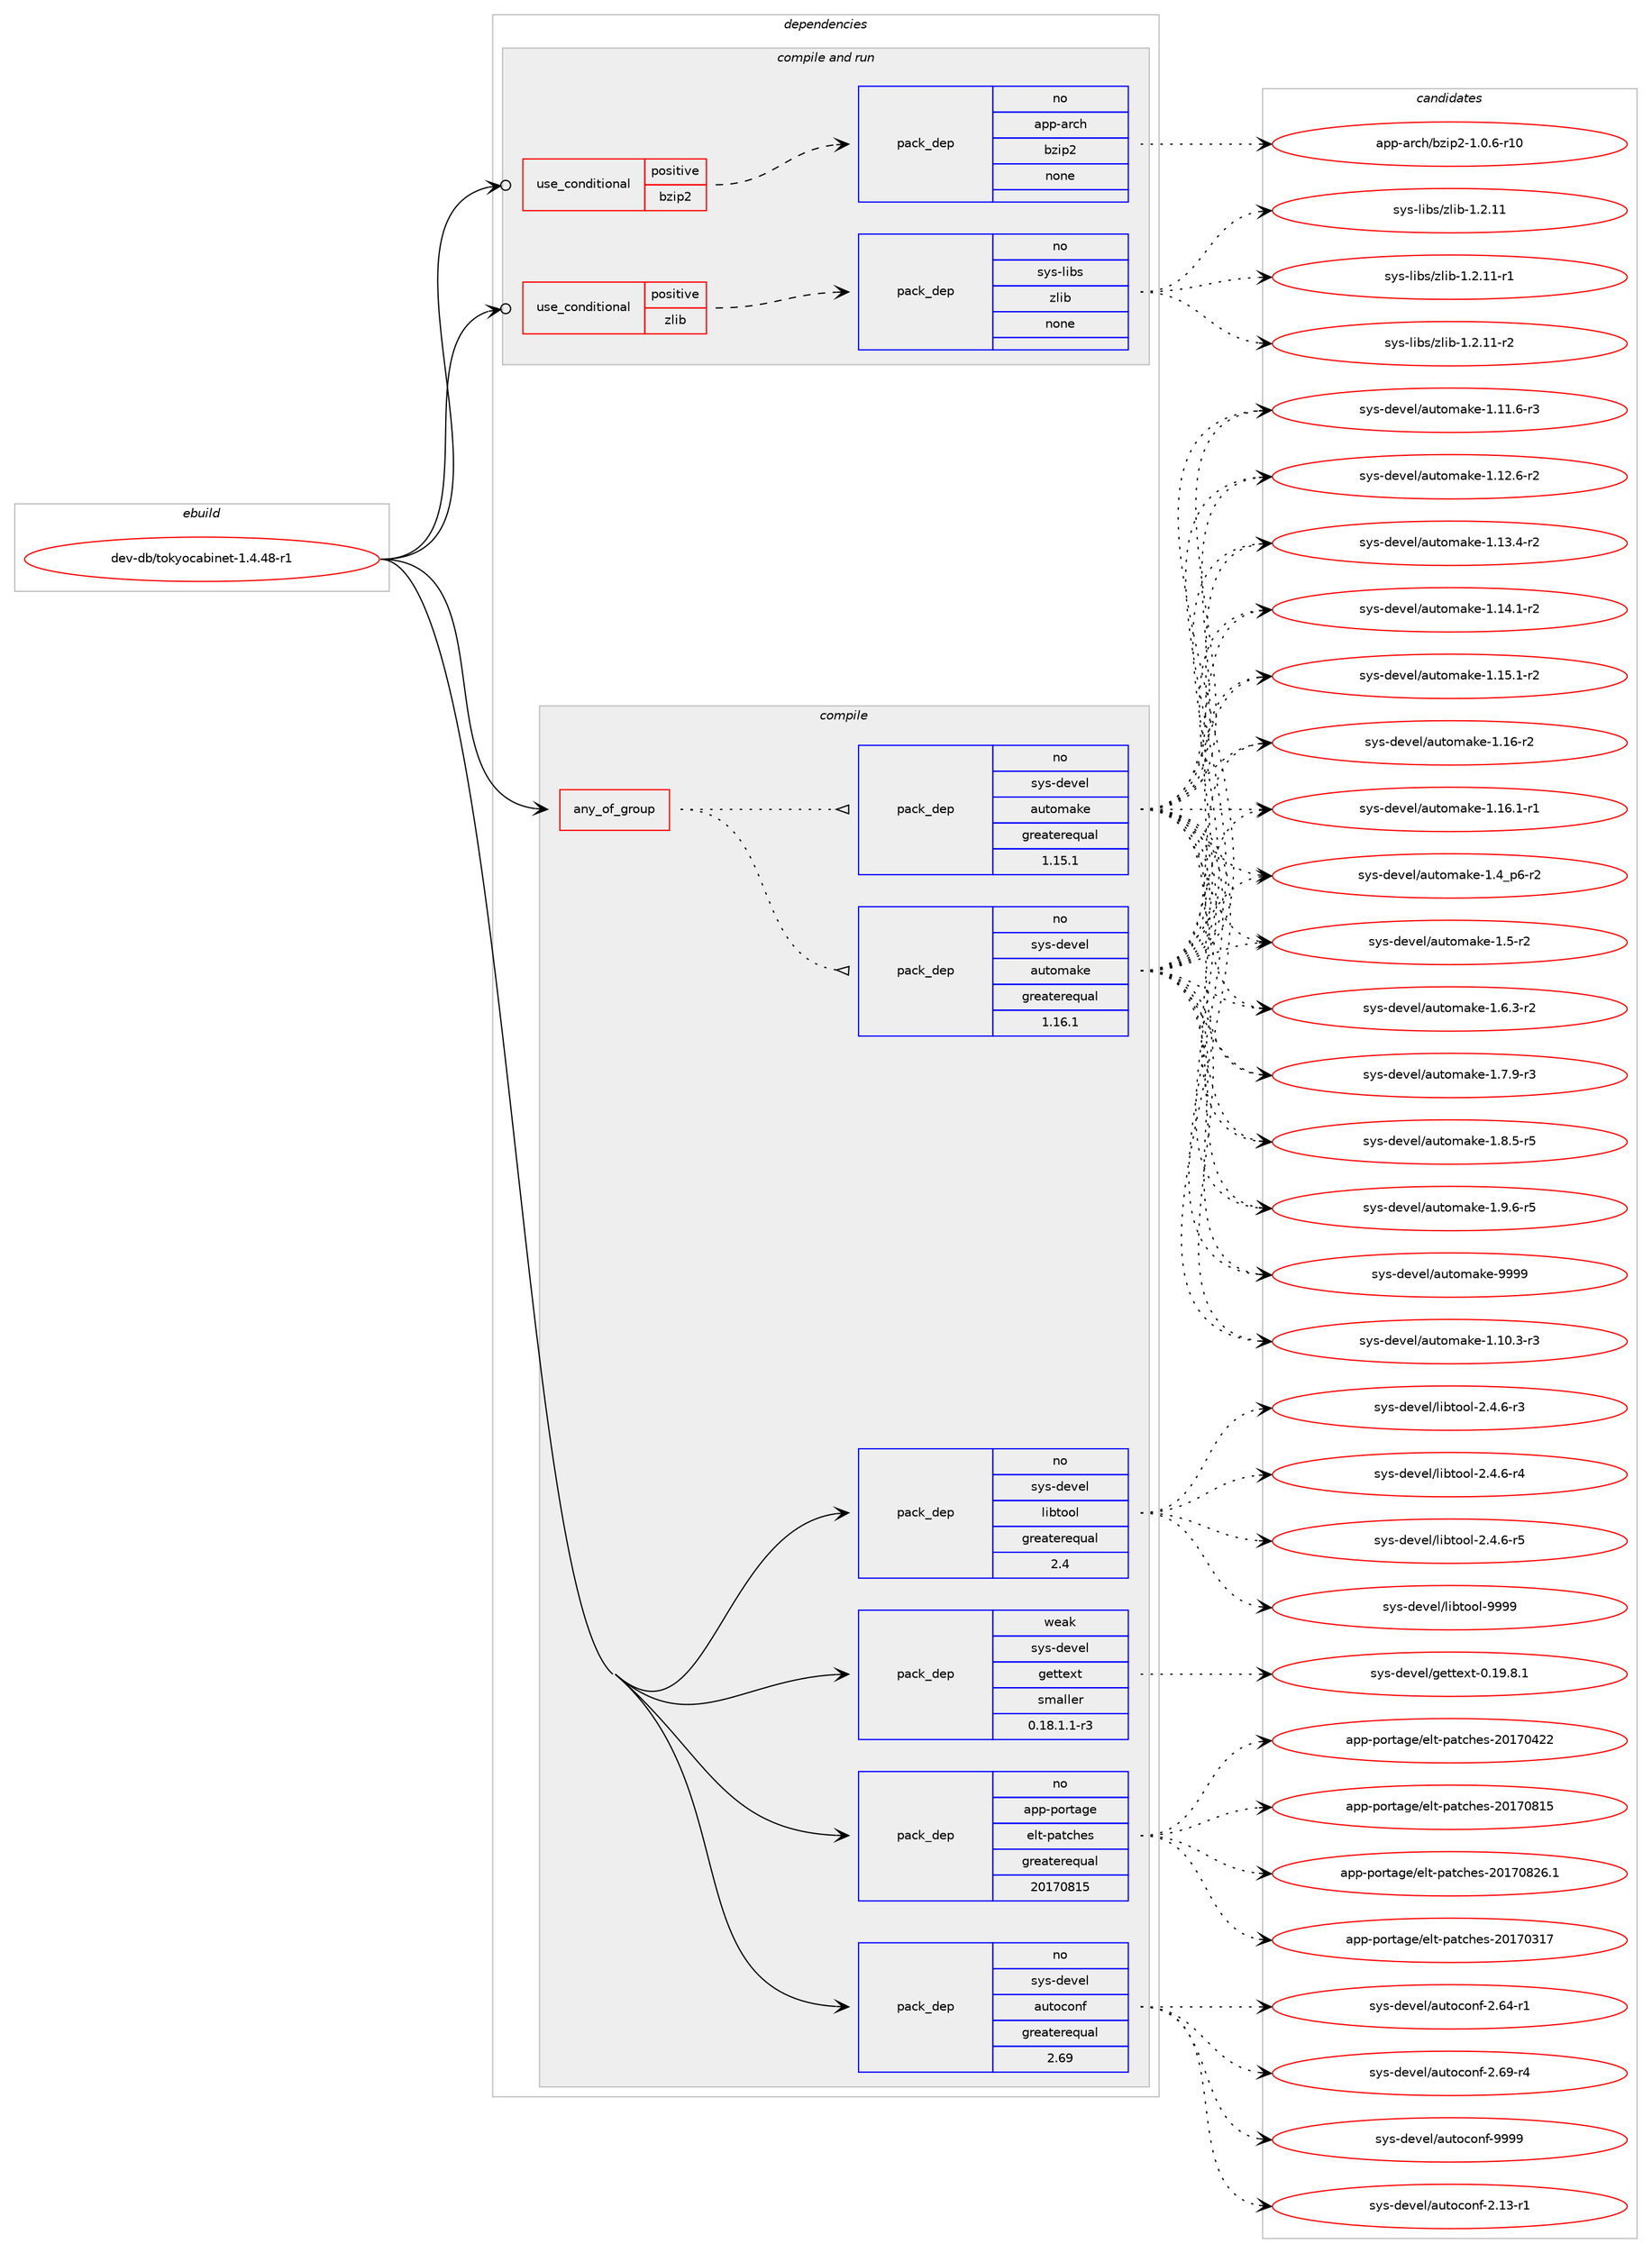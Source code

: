 digraph prolog {

# *************
# Graph options
# *************

newrank=true;
concentrate=true;
compound=true;
graph [rankdir=LR,fontname=Helvetica,fontsize=10,ranksep=1.5];#, ranksep=2.5, nodesep=0.2];
edge  [arrowhead=vee];
node  [fontname=Helvetica,fontsize=10];

# **********
# The ebuild
# **********

subgraph cluster_leftcol {
color=gray;
rank=same;
label=<<i>ebuild</i>>;
id [label="dev-db/tokyocabinet-1.4.48-r1", color=red, width=4, href="../dev-db/tokyocabinet-1.4.48-r1.svg"];
}

# ****************
# The dependencies
# ****************

subgraph cluster_midcol {
color=gray;
label=<<i>dependencies</i>>;
subgraph cluster_compile {
fillcolor="#eeeeee";
style=filled;
label=<<i>compile</i>>;
subgraph any20432 {
dependency1323028 [label=<<TABLE BORDER="0" CELLBORDER="1" CELLSPACING="0" CELLPADDING="4"><TR><TD CELLPADDING="10">any_of_group</TD></TR></TABLE>>, shape=none, color=red];subgraph pack943926 {
dependency1323029 [label=<<TABLE BORDER="0" CELLBORDER="1" CELLSPACING="0" CELLPADDING="4" WIDTH="220"><TR><TD ROWSPAN="6" CELLPADDING="30">pack_dep</TD></TR><TR><TD WIDTH="110">no</TD></TR><TR><TD>sys-devel</TD></TR><TR><TD>automake</TD></TR><TR><TD>greaterequal</TD></TR><TR><TD>1.16.1</TD></TR></TABLE>>, shape=none, color=blue];
}
dependency1323028:e -> dependency1323029:w [weight=20,style="dotted",arrowhead="oinv"];
subgraph pack943927 {
dependency1323030 [label=<<TABLE BORDER="0" CELLBORDER="1" CELLSPACING="0" CELLPADDING="4" WIDTH="220"><TR><TD ROWSPAN="6" CELLPADDING="30">pack_dep</TD></TR><TR><TD WIDTH="110">no</TD></TR><TR><TD>sys-devel</TD></TR><TR><TD>automake</TD></TR><TR><TD>greaterequal</TD></TR><TR><TD>1.15.1</TD></TR></TABLE>>, shape=none, color=blue];
}
dependency1323028:e -> dependency1323030:w [weight=20,style="dotted",arrowhead="oinv"];
}
id:e -> dependency1323028:w [weight=20,style="solid",arrowhead="vee"];
subgraph pack943928 {
dependency1323031 [label=<<TABLE BORDER="0" CELLBORDER="1" CELLSPACING="0" CELLPADDING="4" WIDTH="220"><TR><TD ROWSPAN="6" CELLPADDING="30">pack_dep</TD></TR><TR><TD WIDTH="110">no</TD></TR><TR><TD>app-portage</TD></TR><TR><TD>elt-patches</TD></TR><TR><TD>greaterequal</TD></TR><TR><TD>20170815</TD></TR></TABLE>>, shape=none, color=blue];
}
id:e -> dependency1323031:w [weight=20,style="solid",arrowhead="vee"];
subgraph pack943929 {
dependency1323032 [label=<<TABLE BORDER="0" CELLBORDER="1" CELLSPACING="0" CELLPADDING="4" WIDTH="220"><TR><TD ROWSPAN="6" CELLPADDING="30">pack_dep</TD></TR><TR><TD WIDTH="110">no</TD></TR><TR><TD>sys-devel</TD></TR><TR><TD>autoconf</TD></TR><TR><TD>greaterequal</TD></TR><TR><TD>2.69</TD></TR></TABLE>>, shape=none, color=blue];
}
id:e -> dependency1323032:w [weight=20,style="solid",arrowhead="vee"];
subgraph pack943930 {
dependency1323033 [label=<<TABLE BORDER="0" CELLBORDER="1" CELLSPACING="0" CELLPADDING="4" WIDTH="220"><TR><TD ROWSPAN="6" CELLPADDING="30">pack_dep</TD></TR><TR><TD WIDTH="110">no</TD></TR><TR><TD>sys-devel</TD></TR><TR><TD>libtool</TD></TR><TR><TD>greaterequal</TD></TR><TR><TD>2.4</TD></TR></TABLE>>, shape=none, color=blue];
}
id:e -> dependency1323033:w [weight=20,style="solid",arrowhead="vee"];
subgraph pack943931 {
dependency1323034 [label=<<TABLE BORDER="0" CELLBORDER="1" CELLSPACING="0" CELLPADDING="4" WIDTH="220"><TR><TD ROWSPAN="6" CELLPADDING="30">pack_dep</TD></TR><TR><TD WIDTH="110">weak</TD></TR><TR><TD>sys-devel</TD></TR><TR><TD>gettext</TD></TR><TR><TD>smaller</TD></TR><TR><TD>0.18.1.1-r3</TD></TR></TABLE>>, shape=none, color=blue];
}
id:e -> dependency1323034:w [weight=20,style="solid",arrowhead="vee"];
}
subgraph cluster_compileandrun {
fillcolor="#eeeeee";
style=filled;
label=<<i>compile and run</i>>;
subgraph cond358118 {
dependency1323035 [label=<<TABLE BORDER="0" CELLBORDER="1" CELLSPACING="0" CELLPADDING="4"><TR><TD ROWSPAN="3" CELLPADDING="10">use_conditional</TD></TR><TR><TD>positive</TD></TR><TR><TD>bzip2</TD></TR></TABLE>>, shape=none, color=red];
subgraph pack943932 {
dependency1323036 [label=<<TABLE BORDER="0" CELLBORDER="1" CELLSPACING="0" CELLPADDING="4" WIDTH="220"><TR><TD ROWSPAN="6" CELLPADDING="30">pack_dep</TD></TR><TR><TD WIDTH="110">no</TD></TR><TR><TD>app-arch</TD></TR><TR><TD>bzip2</TD></TR><TR><TD>none</TD></TR><TR><TD></TD></TR></TABLE>>, shape=none, color=blue];
}
dependency1323035:e -> dependency1323036:w [weight=20,style="dashed",arrowhead="vee"];
}
id:e -> dependency1323035:w [weight=20,style="solid",arrowhead="odotvee"];
subgraph cond358119 {
dependency1323037 [label=<<TABLE BORDER="0" CELLBORDER="1" CELLSPACING="0" CELLPADDING="4"><TR><TD ROWSPAN="3" CELLPADDING="10">use_conditional</TD></TR><TR><TD>positive</TD></TR><TR><TD>zlib</TD></TR></TABLE>>, shape=none, color=red];
subgraph pack943933 {
dependency1323038 [label=<<TABLE BORDER="0" CELLBORDER="1" CELLSPACING="0" CELLPADDING="4" WIDTH="220"><TR><TD ROWSPAN="6" CELLPADDING="30">pack_dep</TD></TR><TR><TD WIDTH="110">no</TD></TR><TR><TD>sys-libs</TD></TR><TR><TD>zlib</TD></TR><TR><TD>none</TD></TR><TR><TD></TD></TR></TABLE>>, shape=none, color=blue];
}
dependency1323037:e -> dependency1323038:w [weight=20,style="dashed",arrowhead="vee"];
}
id:e -> dependency1323037:w [weight=20,style="solid",arrowhead="odotvee"];
}
subgraph cluster_run {
fillcolor="#eeeeee";
style=filled;
label=<<i>run</i>>;
}
}

# **************
# The candidates
# **************

subgraph cluster_choices {
rank=same;
color=gray;
label=<<i>candidates</i>>;

subgraph choice943926 {
color=black;
nodesep=1;
choice11512111545100101118101108479711711611110997107101454946494846514511451 [label="sys-devel/automake-1.10.3-r3", color=red, width=4,href="../sys-devel/automake-1.10.3-r3.svg"];
choice11512111545100101118101108479711711611110997107101454946494946544511451 [label="sys-devel/automake-1.11.6-r3", color=red, width=4,href="../sys-devel/automake-1.11.6-r3.svg"];
choice11512111545100101118101108479711711611110997107101454946495046544511450 [label="sys-devel/automake-1.12.6-r2", color=red, width=4,href="../sys-devel/automake-1.12.6-r2.svg"];
choice11512111545100101118101108479711711611110997107101454946495146524511450 [label="sys-devel/automake-1.13.4-r2", color=red, width=4,href="../sys-devel/automake-1.13.4-r2.svg"];
choice11512111545100101118101108479711711611110997107101454946495246494511450 [label="sys-devel/automake-1.14.1-r2", color=red, width=4,href="../sys-devel/automake-1.14.1-r2.svg"];
choice11512111545100101118101108479711711611110997107101454946495346494511450 [label="sys-devel/automake-1.15.1-r2", color=red, width=4,href="../sys-devel/automake-1.15.1-r2.svg"];
choice1151211154510010111810110847971171161111099710710145494649544511450 [label="sys-devel/automake-1.16-r2", color=red, width=4,href="../sys-devel/automake-1.16-r2.svg"];
choice11512111545100101118101108479711711611110997107101454946495446494511449 [label="sys-devel/automake-1.16.1-r1", color=red, width=4,href="../sys-devel/automake-1.16.1-r1.svg"];
choice115121115451001011181011084797117116111109971071014549465295112544511450 [label="sys-devel/automake-1.4_p6-r2", color=red, width=4,href="../sys-devel/automake-1.4_p6-r2.svg"];
choice11512111545100101118101108479711711611110997107101454946534511450 [label="sys-devel/automake-1.5-r2", color=red, width=4,href="../sys-devel/automake-1.5-r2.svg"];
choice115121115451001011181011084797117116111109971071014549465446514511450 [label="sys-devel/automake-1.6.3-r2", color=red, width=4,href="../sys-devel/automake-1.6.3-r2.svg"];
choice115121115451001011181011084797117116111109971071014549465546574511451 [label="sys-devel/automake-1.7.9-r3", color=red, width=4,href="../sys-devel/automake-1.7.9-r3.svg"];
choice115121115451001011181011084797117116111109971071014549465646534511453 [label="sys-devel/automake-1.8.5-r5", color=red, width=4,href="../sys-devel/automake-1.8.5-r5.svg"];
choice115121115451001011181011084797117116111109971071014549465746544511453 [label="sys-devel/automake-1.9.6-r5", color=red, width=4,href="../sys-devel/automake-1.9.6-r5.svg"];
choice115121115451001011181011084797117116111109971071014557575757 [label="sys-devel/automake-9999", color=red, width=4,href="../sys-devel/automake-9999.svg"];
dependency1323029:e -> choice11512111545100101118101108479711711611110997107101454946494846514511451:w [style=dotted,weight="100"];
dependency1323029:e -> choice11512111545100101118101108479711711611110997107101454946494946544511451:w [style=dotted,weight="100"];
dependency1323029:e -> choice11512111545100101118101108479711711611110997107101454946495046544511450:w [style=dotted,weight="100"];
dependency1323029:e -> choice11512111545100101118101108479711711611110997107101454946495146524511450:w [style=dotted,weight="100"];
dependency1323029:e -> choice11512111545100101118101108479711711611110997107101454946495246494511450:w [style=dotted,weight="100"];
dependency1323029:e -> choice11512111545100101118101108479711711611110997107101454946495346494511450:w [style=dotted,weight="100"];
dependency1323029:e -> choice1151211154510010111810110847971171161111099710710145494649544511450:w [style=dotted,weight="100"];
dependency1323029:e -> choice11512111545100101118101108479711711611110997107101454946495446494511449:w [style=dotted,weight="100"];
dependency1323029:e -> choice115121115451001011181011084797117116111109971071014549465295112544511450:w [style=dotted,weight="100"];
dependency1323029:e -> choice11512111545100101118101108479711711611110997107101454946534511450:w [style=dotted,weight="100"];
dependency1323029:e -> choice115121115451001011181011084797117116111109971071014549465446514511450:w [style=dotted,weight="100"];
dependency1323029:e -> choice115121115451001011181011084797117116111109971071014549465546574511451:w [style=dotted,weight="100"];
dependency1323029:e -> choice115121115451001011181011084797117116111109971071014549465646534511453:w [style=dotted,weight="100"];
dependency1323029:e -> choice115121115451001011181011084797117116111109971071014549465746544511453:w [style=dotted,weight="100"];
dependency1323029:e -> choice115121115451001011181011084797117116111109971071014557575757:w [style=dotted,weight="100"];
}
subgraph choice943927 {
color=black;
nodesep=1;
choice11512111545100101118101108479711711611110997107101454946494846514511451 [label="sys-devel/automake-1.10.3-r3", color=red, width=4,href="../sys-devel/automake-1.10.3-r3.svg"];
choice11512111545100101118101108479711711611110997107101454946494946544511451 [label="sys-devel/automake-1.11.6-r3", color=red, width=4,href="../sys-devel/automake-1.11.6-r3.svg"];
choice11512111545100101118101108479711711611110997107101454946495046544511450 [label="sys-devel/automake-1.12.6-r2", color=red, width=4,href="../sys-devel/automake-1.12.6-r2.svg"];
choice11512111545100101118101108479711711611110997107101454946495146524511450 [label="sys-devel/automake-1.13.4-r2", color=red, width=4,href="../sys-devel/automake-1.13.4-r2.svg"];
choice11512111545100101118101108479711711611110997107101454946495246494511450 [label="sys-devel/automake-1.14.1-r2", color=red, width=4,href="../sys-devel/automake-1.14.1-r2.svg"];
choice11512111545100101118101108479711711611110997107101454946495346494511450 [label="sys-devel/automake-1.15.1-r2", color=red, width=4,href="../sys-devel/automake-1.15.1-r2.svg"];
choice1151211154510010111810110847971171161111099710710145494649544511450 [label="sys-devel/automake-1.16-r2", color=red, width=4,href="../sys-devel/automake-1.16-r2.svg"];
choice11512111545100101118101108479711711611110997107101454946495446494511449 [label="sys-devel/automake-1.16.1-r1", color=red, width=4,href="../sys-devel/automake-1.16.1-r1.svg"];
choice115121115451001011181011084797117116111109971071014549465295112544511450 [label="sys-devel/automake-1.4_p6-r2", color=red, width=4,href="../sys-devel/automake-1.4_p6-r2.svg"];
choice11512111545100101118101108479711711611110997107101454946534511450 [label="sys-devel/automake-1.5-r2", color=red, width=4,href="../sys-devel/automake-1.5-r2.svg"];
choice115121115451001011181011084797117116111109971071014549465446514511450 [label="sys-devel/automake-1.6.3-r2", color=red, width=4,href="../sys-devel/automake-1.6.3-r2.svg"];
choice115121115451001011181011084797117116111109971071014549465546574511451 [label="sys-devel/automake-1.7.9-r3", color=red, width=4,href="../sys-devel/automake-1.7.9-r3.svg"];
choice115121115451001011181011084797117116111109971071014549465646534511453 [label="sys-devel/automake-1.8.5-r5", color=red, width=4,href="../sys-devel/automake-1.8.5-r5.svg"];
choice115121115451001011181011084797117116111109971071014549465746544511453 [label="sys-devel/automake-1.9.6-r5", color=red, width=4,href="../sys-devel/automake-1.9.6-r5.svg"];
choice115121115451001011181011084797117116111109971071014557575757 [label="sys-devel/automake-9999", color=red, width=4,href="../sys-devel/automake-9999.svg"];
dependency1323030:e -> choice11512111545100101118101108479711711611110997107101454946494846514511451:w [style=dotted,weight="100"];
dependency1323030:e -> choice11512111545100101118101108479711711611110997107101454946494946544511451:w [style=dotted,weight="100"];
dependency1323030:e -> choice11512111545100101118101108479711711611110997107101454946495046544511450:w [style=dotted,weight="100"];
dependency1323030:e -> choice11512111545100101118101108479711711611110997107101454946495146524511450:w [style=dotted,weight="100"];
dependency1323030:e -> choice11512111545100101118101108479711711611110997107101454946495246494511450:w [style=dotted,weight="100"];
dependency1323030:e -> choice11512111545100101118101108479711711611110997107101454946495346494511450:w [style=dotted,weight="100"];
dependency1323030:e -> choice1151211154510010111810110847971171161111099710710145494649544511450:w [style=dotted,weight="100"];
dependency1323030:e -> choice11512111545100101118101108479711711611110997107101454946495446494511449:w [style=dotted,weight="100"];
dependency1323030:e -> choice115121115451001011181011084797117116111109971071014549465295112544511450:w [style=dotted,weight="100"];
dependency1323030:e -> choice11512111545100101118101108479711711611110997107101454946534511450:w [style=dotted,weight="100"];
dependency1323030:e -> choice115121115451001011181011084797117116111109971071014549465446514511450:w [style=dotted,weight="100"];
dependency1323030:e -> choice115121115451001011181011084797117116111109971071014549465546574511451:w [style=dotted,weight="100"];
dependency1323030:e -> choice115121115451001011181011084797117116111109971071014549465646534511453:w [style=dotted,weight="100"];
dependency1323030:e -> choice115121115451001011181011084797117116111109971071014549465746544511453:w [style=dotted,weight="100"];
dependency1323030:e -> choice115121115451001011181011084797117116111109971071014557575757:w [style=dotted,weight="100"];
}
subgraph choice943928 {
color=black;
nodesep=1;
choice97112112451121111141169710310147101108116451129711699104101115455048495548514955 [label="app-portage/elt-patches-20170317", color=red, width=4,href="../app-portage/elt-patches-20170317.svg"];
choice97112112451121111141169710310147101108116451129711699104101115455048495548525050 [label="app-portage/elt-patches-20170422", color=red, width=4,href="../app-portage/elt-patches-20170422.svg"];
choice97112112451121111141169710310147101108116451129711699104101115455048495548564953 [label="app-portage/elt-patches-20170815", color=red, width=4,href="../app-portage/elt-patches-20170815.svg"];
choice971121124511211111411697103101471011081164511297116991041011154550484955485650544649 [label="app-portage/elt-patches-20170826.1", color=red, width=4,href="../app-portage/elt-patches-20170826.1.svg"];
dependency1323031:e -> choice97112112451121111141169710310147101108116451129711699104101115455048495548514955:w [style=dotted,weight="100"];
dependency1323031:e -> choice97112112451121111141169710310147101108116451129711699104101115455048495548525050:w [style=dotted,weight="100"];
dependency1323031:e -> choice97112112451121111141169710310147101108116451129711699104101115455048495548564953:w [style=dotted,weight="100"];
dependency1323031:e -> choice971121124511211111411697103101471011081164511297116991041011154550484955485650544649:w [style=dotted,weight="100"];
}
subgraph choice943929 {
color=black;
nodesep=1;
choice1151211154510010111810110847971171161119911111010245504649514511449 [label="sys-devel/autoconf-2.13-r1", color=red, width=4,href="../sys-devel/autoconf-2.13-r1.svg"];
choice1151211154510010111810110847971171161119911111010245504654524511449 [label="sys-devel/autoconf-2.64-r1", color=red, width=4,href="../sys-devel/autoconf-2.64-r1.svg"];
choice1151211154510010111810110847971171161119911111010245504654574511452 [label="sys-devel/autoconf-2.69-r4", color=red, width=4,href="../sys-devel/autoconf-2.69-r4.svg"];
choice115121115451001011181011084797117116111991111101024557575757 [label="sys-devel/autoconf-9999", color=red, width=4,href="../sys-devel/autoconf-9999.svg"];
dependency1323032:e -> choice1151211154510010111810110847971171161119911111010245504649514511449:w [style=dotted,weight="100"];
dependency1323032:e -> choice1151211154510010111810110847971171161119911111010245504654524511449:w [style=dotted,weight="100"];
dependency1323032:e -> choice1151211154510010111810110847971171161119911111010245504654574511452:w [style=dotted,weight="100"];
dependency1323032:e -> choice115121115451001011181011084797117116111991111101024557575757:w [style=dotted,weight="100"];
}
subgraph choice943930 {
color=black;
nodesep=1;
choice1151211154510010111810110847108105981161111111084550465246544511451 [label="sys-devel/libtool-2.4.6-r3", color=red, width=4,href="../sys-devel/libtool-2.4.6-r3.svg"];
choice1151211154510010111810110847108105981161111111084550465246544511452 [label="sys-devel/libtool-2.4.6-r4", color=red, width=4,href="../sys-devel/libtool-2.4.6-r4.svg"];
choice1151211154510010111810110847108105981161111111084550465246544511453 [label="sys-devel/libtool-2.4.6-r5", color=red, width=4,href="../sys-devel/libtool-2.4.6-r5.svg"];
choice1151211154510010111810110847108105981161111111084557575757 [label="sys-devel/libtool-9999", color=red, width=4,href="../sys-devel/libtool-9999.svg"];
dependency1323033:e -> choice1151211154510010111810110847108105981161111111084550465246544511451:w [style=dotted,weight="100"];
dependency1323033:e -> choice1151211154510010111810110847108105981161111111084550465246544511452:w [style=dotted,weight="100"];
dependency1323033:e -> choice1151211154510010111810110847108105981161111111084550465246544511453:w [style=dotted,weight="100"];
dependency1323033:e -> choice1151211154510010111810110847108105981161111111084557575757:w [style=dotted,weight="100"];
}
subgraph choice943931 {
color=black;
nodesep=1;
choice1151211154510010111810110847103101116116101120116454846495746564649 [label="sys-devel/gettext-0.19.8.1", color=red, width=4,href="../sys-devel/gettext-0.19.8.1.svg"];
dependency1323034:e -> choice1151211154510010111810110847103101116116101120116454846495746564649:w [style=dotted,weight="100"];
}
subgraph choice943932 {
color=black;
nodesep=1;
choice97112112459711499104479812210511250454946484654451144948 [label="app-arch/bzip2-1.0.6-r10", color=red, width=4,href="../app-arch/bzip2-1.0.6-r10.svg"];
dependency1323036:e -> choice97112112459711499104479812210511250454946484654451144948:w [style=dotted,weight="100"];
}
subgraph choice943933 {
color=black;
nodesep=1;
choice1151211154510810598115471221081059845494650464949 [label="sys-libs/zlib-1.2.11", color=red, width=4,href="../sys-libs/zlib-1.2.11.svg"];
choice11512111545108105981154712210810598454946504649494511449 [label="sys-libs/zlib-1.2.11-r1", color=red, width=4,href="../sys-libs/zlib-1.2.11-r1.svg"];
choice11512111545108105981154712210810598454946504649494511450 [label="sys-libs/zlib-1.2.11-r2", color=red, width=4,href="../sys-libs/zlib-1.2.11-r2.svg"];
dependency1323038:e -> choice1151211154510810598115471221081059845494650464949:w [style=dotted,weight="100"];
dependency1323038:e -> choice11512111545108105981154712210810598454946504649494511449:w [style=dotted,weight="100"];
dependency1323038:e -> choice11512111545108105981154712210810598454946504649494511450:w [style=dotted,weight="100"];
}
}

}
